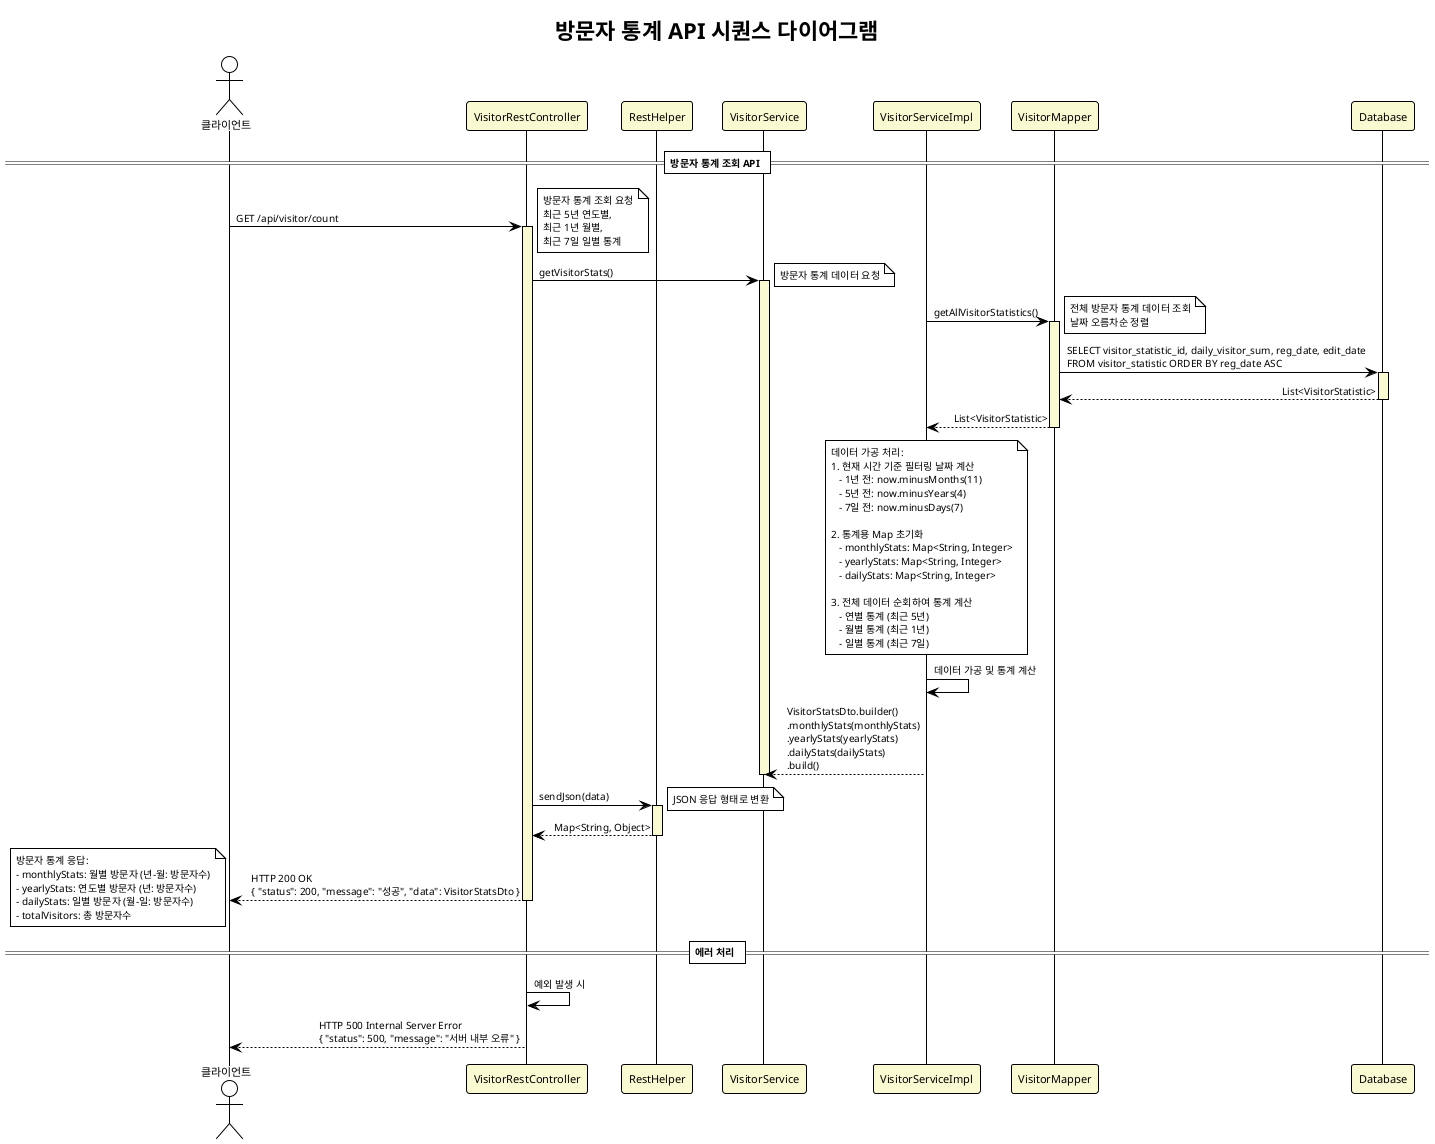 @startuml VisitorRestController
!define DPI 300
!theme plain
skinparam defaultFontName "맑은 고딕"
skinparam defaultFontSize 10
skinparam sequence {
    ArrowColor Black
    ActorBorderColor Black
    LifeLineBorderColor Black
    LifeLineBackgroundColor LightGoldenRodYellow
    ParticipantBorderColor Black
    ParticipantBackgroundColor LightGoldenRodYellow
    ParticipantFontName "맑은 고딕"
    ParticipantFontSize 11
    ActorFontName "맑은 고딕"
    ActorFontSize 11
    MessageAlign direction
    NoteFontName "맑은 고딕"
    NoteFontSize 10
}

title 방문자 통계 API 시퀀스 다이어그램

actor Client as "클라이언트"
participant VisitorRestController as "VisitorRestController"
participant RestHelper as "RestHelper"
participant VisitorService as "VisitorService"
participant VisitorServiceImpl as "VisitorServiceImpl"
participant VisitorMapper as "VisitorMapper"
participant Database as "Database"


== 방문자 통계 조회 API ==

Client -> VisitorRestController: GET /api/visitor/count
note right
  방문자 통계 조회 요청
  최근 5년 연도별, 
  최근 1년 월별,
  최근 7일 일별 통계
end note

activate VisitorRestController

VisitorRestController -> VisitorService: getVisitorStats()
note right
  방문자 통계 데이터 요청
end note

activate VisitorService

VisitorServiceImpl -> VisitorMapper: getAllVisitorStatistics()
note right
  전체 방문자 통계 데이터 조회
  날짜 오름차순 정렬
end note

activate VisitorMapper

VisitorMapper -> Database: SELECT visitor_statistic_id, daily_visitor_sum, reg_date, edit_date\nFROM visitor_statistic ORDER BY reg_date ASC
activate Database
Database --> VisitorMapper: List<VisitorStatistic>
deactivate Database

VisitorMapper --> VisitorServiceImpl: List<VisitorStatistic>
deactivate VisitorMapper

note over VisitorServiceImpl
  데이터 가공 처리:
  1. 현재 시간 기준 필터링 날짜 계산
     - 1년 전: now.minusMonths(11)
     - 5년 전: now.minusYears(4)
     - 7일 전: now.minusDays(7)
  
  2. 통계용 Map 초기화
     - monthlyStats: Map<String, Integer>
     - yearlyStats: Map<String, Integer>
     - dailyStats: Map<String, Integer>
  
  3. 전체 데이터 순회하여 통계 계산
     - 연별 통계 (최근 5년)
     - 월별 통계 (최근 1년)
     - 일별 통계 (최근 7일)
end note

VisitorServiceImpl -> VisitorServiceImpl: 데이터 가공 및 통계 계산

VisitorServiceImpl --> VisitorService: VisitorStatsDto.builder()\n.monthlyStats(monthlyStats)\n.yearlyStats(yearlyStats)\n.dailyStats(dailyStats)\n.build()
deactivate VisitorService

VisitorRestController -> RestHelper: sendJson(data)
note right
  JSON 응답 형태로 변환
end note

activate RestHelper
RestHelper --> VisitorRestController: Map<String, Object>
deactivate RestHelper

VisitorRestController --> Client: HTTP 200 OK\n{ "status": 200, "message": "성공", "data": VisitorStatsDto }
note left
  방문자 통계 응답:
  - monthlyStats: 월별 방문자 (년-월: 방문자수)
  - yearlyStats: 연도별 방문자 (년: 방문자수)
  - dailyStats: 일별 방문자 (월-일: 방문자수)
  - totalVisitors: 총 방문자수
end note

deactivate VisitorRestController

== 에러 처리 ==

VisitorRestController -> VisitorRestController: 예외 발생 시
VisitorRestController --> Client: HTTP 500 Internal Server Error\n{ "status": 500, "message": "서버 내부 오류" }

@enduml

